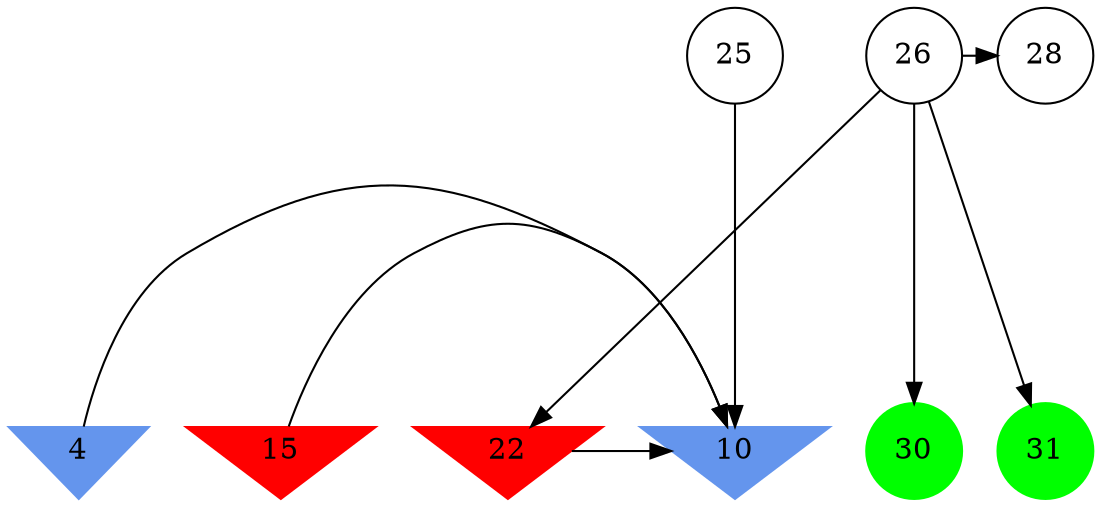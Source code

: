 digraph brain {
	ranksep=2.0;
	4 [shape=invtriangle,style=filled,color=cornflowerblue];
	10 [shape=invtriangle,style=filled,color=cornflowerblue];
	15 [shape=invtriangle,style=filled,color=red];
	22 [shape=invtriangle,style=filled,color=red];
	25 [shape=circle,color=black];
	26 [shape=circle,color=black];
	28 [shape=circle,color=black];
	30 [shape=circle,style=filled,color=green];
	31 [shape=circle,style=filled,color=green];
	25	->	10;
	22	->	10;
	4	->	10;
	15	->	10;
	26	->	28;
	26	->	31;
	26	->	30;
	26	->	22;
	{ rank=same; 4; 10; 15; 22; }
	{ rank=same; 25; 26; 28; }
	{ rank=same; 30; 31; }
}
